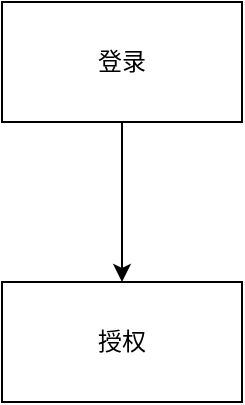 <mxfile version="26.2.12">
  <diagram name="第 1 页" id="UJb9QkFfWxCmTmm6MG-W">
    <mxGraphModel dx="727" dy="461" grid="1" gridSize="10" guides="1" tooltips="1" connect="1" arrows="1" fold="1" page="1" pageScale="1" pageWidth="827" pageHeight="1169" math="0" shadow="0">
      <root>
        <mxCell id="0" />
        <mxCell id="1" parent="0" />
        <mxCell id="NJFLIoFCkP5QJVCq5N3b-3" value="" style="edgeStyle=orthogonalEdgeStyle;rounded=0;orthogonalLoop=1;jettySize=auto;html=1;" edge="1" parent="1" source="NJFLIoFCkP5QJVCq5N3b-1" target="NJFLIoFCkP5QJVCq5N3b-2">
          <mxGeometry relative="1" as="geometry" />
        </mxCell>
        <mxCell id="NJFLIoFCkP5QJVCq5N3b-1" value="登录" style="rounded=0;whiteSpace=wrap;html=1;" vertex="1" parent="1">
          <mxGeometry x="220" y="50" width="120" height="60" as="geometry" />
        </mxCell>
        <mxCell id="NJFLIoFCkP5QJVCq5N3b-2" value="授权" style="rounded=0;whiteSpace=wrap;html=1;" vertex="1" parent="1">
          <mxGeometry x="220" y="190" width="120" height="60" as="geometry" />
        </mxCell>
      </root>
    </mxGraphModel>
  </diagram>
</mxfile>
